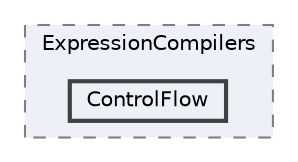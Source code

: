 digraph "src/BadScript2/Runtime/VirtualMachine/Compiler/ExpressionCompilers/ControlFlow"
{
 // LATEX_PDF_SIZE
  bgcolor="transparent";
  edge [fontname=Helvetica,fontsize=10,labelfontname=Helvetica,labelfontsize=10];
  node [fontname=Helvetica,fontsize=10,shape=box,height=0.2,width=0.4];
  compound=true
  subgraph clusterdir_1df7dc24e40b8f4da5a00a5aa7eeb0fb {
    graph [ bgcolor="#edf0f7", pencolor="grey50", label="ExpressionCompilers", fontname=Helvetica,fontsize=10 style="filled,dashed", URL="dir_1df7dc24e40b8f4da5a00a5aa7eeb0fb.html",tooltip=""]
  dir_bf80a251565d6227130427499b70e85e [label="ControlFlow", fillcolor="#edf0f7", color="grey25", style="filled,bold", URL="dir_bf80a251565d6227130427499b70e85e.html",tooltip=""];
  }
}
